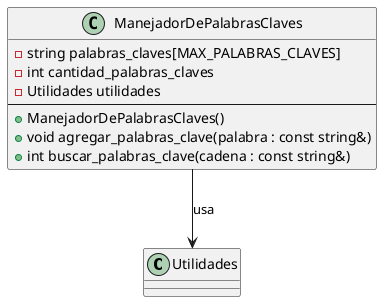 @startuml
'https://plantuml.com/class-diagram

class Utilidades

class ManejadorDePalabrasClaves {
    - string palabras_claves[MAX_PALABRAS_CLAVES]
    - int cantidad_palabras_claves
    - Utilidades utilidades
    ---
    + ManejadorDePalabrasClaves()
    + void agregar_palabras_clave(palabra : const string&)
    + int buscar_palabras_clave(cadena : const string&)
}

' Relaciones
ManejadorDePalabrasClaves --> Utilidades : "usa"

@enduml